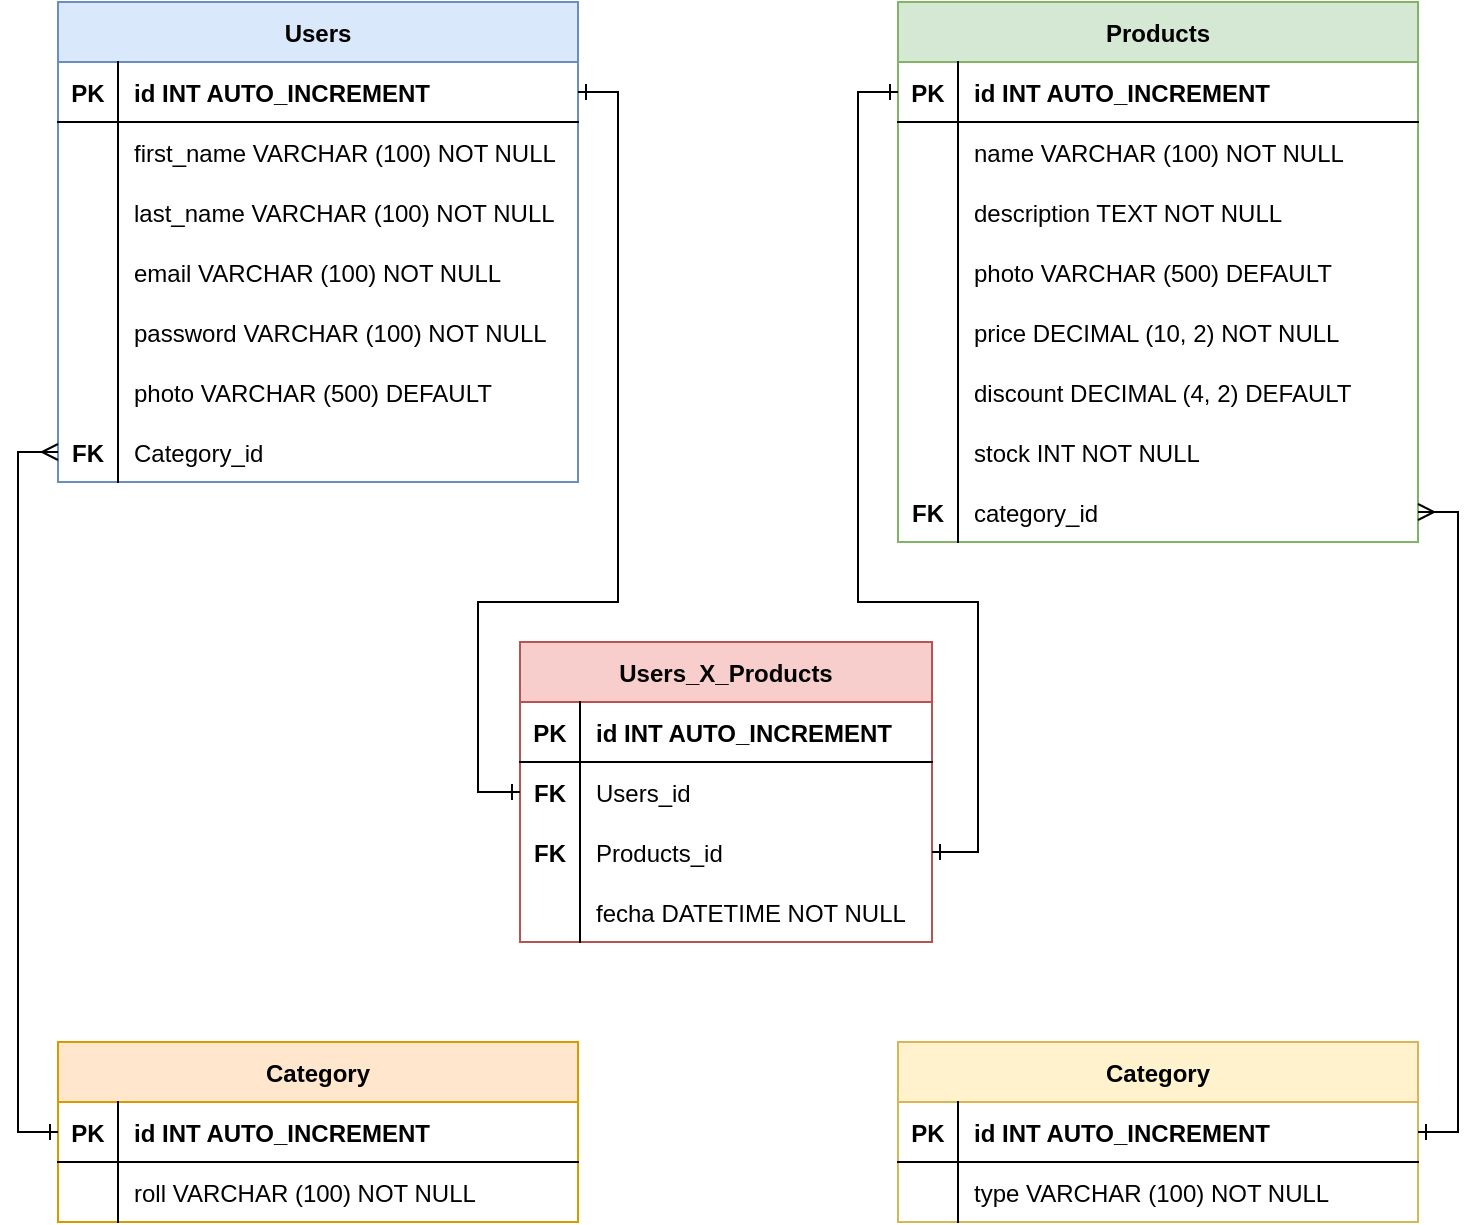 <mxfile version="20.2.3" type="device"><diagram id="cDVWKgLHbM-hVcdJHRYA" name="Página-1"><mxGraphModel dx="946" dy="529" grid="1" gridSize="10" guides="1" tooltips="1" connect="1" arrows="1" fold="1" page="1" pageScale="1" pageWidth="827" pageHeight="1169" math="0" shadow="0"><root><mxCell id="0"/><mxCell id="1" parent="0"/><mxCell id="9sgEDv21vMRp71HpCyzb-11" value="Users" style="shape=table;startSize=30;container=1;collapsible=1;childLayout=tableLayout;fixedRows=1;rowLines=0;fontStyle=1;align=center;resizeLast=1;fillColor=#dae8fc;strokeColor=#6c8ebf;" parent="1" vertex="1"><mxGeometry x="80" y="80" width="260" height="240" as="geometry"/></mxCell><mxCell id="9sgEDv21vMRp71HpCyzb-12" value="" style="shape=partialRectangle;collapsible=0;dropTarget=0;pointerEvents=0;fillColor=none;points=[[0,0.5],[1,0.5]];portConstraint=eastwest;top=0;left=0;right=0;bottom=1;" parent="9sgEDv21vMRp71HpCyzb-11" vertex="1"><mxGeometry y="30" width="260" height="30" as="geometry"/></mxCell><mxCell id="9sgEDv21vMRp71HpCyzb-13" value="PK" style="shape=partialRectangle;overflow=hidden;connectable=0;fillColor=none;top=0;left=0;bottom=0;right=0;fontStyle=1;" parent="9sgEDv21vMRp71HpCyzb-12" vertex="1"><mxGeometry width="30" height="30" as="geometry"><mxRectangle width="30" height="30" as="alternateBounds"/></mxGeometry></mxCell><mxCell id="9sgEDv21vMRp71HpCyzb-14" value="id INT AUTO_INCREMENT" style="shape=partialRectangle;overflow=hidden;connectable=0;fillColor=none;top=0;left=1;bottom=0;right=0;align=left;spacingLeft=6;fontStyle=1;" parent="9sgEDv21vMRp71HpCyzb-12" vertex="1"><mxGeometry x="30" width="230" height="30" as="geometry"><mxRectangle width="230" height="30" as="alternateBounds"/></mxGeometry></mxCell><mxCell id="9sgEDv21vMRp71HpCyzb-15" value="" style="shape=partialRectangle;collapsible=0;dropTarget=0;pointerEvents=0;fillColor=none;points=[[0,0.5],[1,0.5]];portConstraint=eastwest;top=0;left=0;right=0;bottom=0;" parent="9sgEDv21vMRp71HpCyzb-11" vertex="1"><mxGeometry y="60" width="260" height="30" as="geometry"/></mxCell><mxCell id="9sgEDv21vMRp71HpCyzb-16" value="" style="shape=partialRectangle;overflow=hidden;connectable=0;fillColor=none;top=0;left=0;bottom=0;right=0;" parent="9sgEDv21vMRp71HpCyzb-15" vertex="1"><mxGeometry width="30" height="30" as="geometry"><mxRectangle width="30" height="30" as="alternateBounds"/></mxGeometry></mxCell><mxCell id="9sgEDv21vMRp71HpCyzb-17" value="first_name VARCHAR (100) NOT NULL" style="shape=partialRectangle;overflow=hidden;connectable=0;fillColor=none;top=0;left=1;bottom=0;right=0;align=left;spacingLeft=6;" parent="9sgEDv21vMRp71HpCyzb-15" vertex="1"><mxGeometry x="30" width="230" height="30" as="geometry"><mxRectangle width="230" height="30" as="alternateBounds"/></mxGeometry></mxCell><mxCell id="9sgEDv21vMRp71HpCyzb-93" value="" style="shape=partialRectangle;collapsible=0;dropTarget=0;pointerEvents=0;fillColor=none;points=[[0,0.5],[1,0.5]];portConstraint=eastwest;top=0;left=0;right=0;bottom=0;" parent="9sgEDv21vMRp71HpCyzb-11" vertex="1"><mxGeometry y="90" width="260" height="30" as="geometry"/></mxCell><mxCell id="9sgEDv21vMRp71HpCyzb-94" value="" style="shape=partialRectangle;overflow=hidden;connectable=0;fillColor=none;top=0;left=0;bottom=0;right=0;" parent="9sgEDv21vMRp71HpCyzb-93" vertex="1"><mxGeometry width="30" height="30" as="geometry"><mxRectangle width="30" height="30" as="alternateBounds"/></mxGeometry></mxCell><mxCell id="9sgEDv21vMRp71HpCyzb-95" value="last_name VARCHAR (100) NOT NULL" style="shape=partialRectangle;overflow=hidden;connectable=0;fillColor=none;top=0;left=1;bottom=0;right=0;align=left;spacingLeft=6;" parent="9sgEDv21vMRp71HpCyzb-93" vertex="1"><mxGeometry x="30" width="230" height="30" as="geometry"><mxRectangle width="230" height="30" as="alternateBounds"/></mxGeometry></mxCell><mxCell id="9sgEDv21vMRp71HpCyzb-96" value="" style="shape=partialRectangle;collapsible=0;dropTarget=0;pointerEvents=0;fillColor=none;points=[[0,0.5],[1,0.5]];portConstraint=eastwest;top=0;left=0;right=0;bottom=0;" parent="9sgEDv21vMRp71HpCyzb-11" vertex="1"><mxGeometry y="120" width="260" height="30" as="geometry"/></mxCell><mxCell id="9sgEDv21vMRp71HpCyzb-97" value="" style="shape=partialRectangle;overflow=hidden;connectable=0;fillColor=none;top=0;left=0;bottom=0;right=0;" parent="9sgEDv21vMRp71HpCyzb-96" vertex="1"><mxGeometry width="30" height="30" as="geometry"><mxRectangle width="30" height="30" as="alternateBounds"/></mxGeometry></mxCell><mxCell id="9sgEDv21vMRp71HpCyzb-98" value="email VARCHAR (100) NOT NULL" style="shape=partialRectangle;overflow=hidden;connectable=0;fillColor=none;top=0;left=1;bottom=0;right=0;align=left;spacingLeft=6;" parent="9sgEDv21vMRp71HpCyzb-96" vertex="1"><mxGeometry x="30" width="230" height="30" as="geometry"><mxRectangle width="230" height="30" as="alternateBounds"/></mxGeometry></mxCell><mxCell id="9sgEDv21vMRp71HpCyzb-99" value="" style="shape=partialRectangle;collapsible=0;dropTarget=0;pointerEvents=0;fillColor=none;points=[[0,0.5],[1,0.5]];portConstraint=eastwest;top=0;left=0;right=0;bottom=0;" parent="9sgEDv21vMRp71HpCyzb-11" vertex="1"><mxGeometry y="150" width="260" height="30" as="geometry"/></mxCell><mxCell id="9sgEDv21vMRp71HpCyzb-100" value="" style="shape=partialRectangle;overflow=hidden;connectable=0;fillColor=none;top=0;left=0;bottom=0;right=0;" parent="9sgEDv21vMRp71HpCyzb-99" vertex="1"><mxGeometry width="30" height="30" as="geometry"><mxRectangle width="30" height="30" as="alternateBounds"/></mxGeometry></mxCell><mxCell id="9sgEDv21vMRp71HpCyzb-101" value="password VARCHAR (100) NOT NULL" style="shape=partialRectangle;overflow=hidden;connectable=0;fillColor=none;top=0;left=1;bottom=0;right=0;align=left;spacingLeft=6;" parent="9sgEDv21vMRp71HpCyzb-99" vertex="1"><mxGeometry x="30" width="230" height="30" as="geometry"><mxRectangle width="230" height="30" as="alternateBounds"/></mxGeometry></mxCell><mxCell id="9sgEDv21vMRp71HpCyzb-102" value="" style="shape=partialRectangle;collapsible=0;dropTarget=0;pointerEvents=0;fillColor=none;points=[[0,0.5],[1,0.5]];portConstraint=eastwest;top=0;left=0;right=0;bottom=0;" parent="9sgEDv21vMRp71HpCyzb-11" vertex="1"><mxGeometry y="180" width="260" height="30" as="geometry"/></mxCell><mxCell id="9sgEDv21vMRp71HpCyzb-103" value="" style="shape=partialRectangle;overflow=hidden;connectable=0;fillColor=none;top=0;left=0;bottom=0;right=0;" parent="9sgEDv21vMRp71HpCyzb-102" vertex="1"><mxGeometry width="30" height="30" as="geometry"><mxRectangle width="30" height="30" as="alternateBounds"/></mxGeometry></mxCell><mxCell id="9sgEDv21vMRp71HpCyzb-104" value="photo VARCHAR (500) DEFAULT" style="shape=partialRectangle;overflow=hidden;connectable=0;fillColor=none;top=0;left=1;bottom=0;right=0;align=left;spacingLeft=6;" parent="9sgEDv21vMRp71HpCyzb-102" vertex="1"><mxGeometry x="30" width="230" height="30" as="geometry"><mxRectangle width="230" height="30" as="alternateBounds"/></mxGeometry></mxCell><mxCell id="9sgEDv21vMRp71HpCyzb-105" value="" style="shape=partialRectangle;collapsible=0;dropTarget=0;pointerEvents=0;fillColor=none;points=[[0,0.5],[1,0.5]];portConstraint=eastwest;top=0;left=0;right=0;bottom=0;" parent="9sgEDv21vMRp71HpCyzb-11" vertex="1"><mxGeometry y="210" width="260" height="30" as="geometry"/></mxCell><mxCell id="9sgEDv21vMRp71HpCyzb-106" value="FK" style="shape=partialRectangle;overflow=hidden;connectable=0;fillColor=none;top=0;left=0;bottom=0;right=0;fontStyle=1" parent="9sgEDv21vMRp71HpCyzb-105" vertex="1"><mxGeometry width="30" height="30" as="geometry"><mxRectangle width="30" height="30" as="alternateBounds"/></mxGeometry></mxCell><mxCell id="9sgEDv21vMRp71HpCyzb-107" value="Category_id" style="shape=partialRectangle;overflow=hidden;connectable=0;fillColor=none;top=0;left=1;bottom=0;right=0;align=left;spacingLeft=6;" parent="9sgEDv21vMRp71HpCyzb-105" vertex="1"><mxGeometry x="30" width="230" height="30" as="geometry"><mxRectangle width="230" height="30" as="alternateBounds"/></mxGeometry></mxCell><mxCell id="9sgEDv21vMRp71HpCyzb-108" value="Category" style="shape=table;startSize=30;container=1;collapsible=1;childLayout=tableLayout;fixedRows=1;rowLines=0;fontStyle=1;align=center;resizeLast=1;fillColor=#ffe6cc;strokeColor=#d79b00;" parent="1" vertex="1"><mxGeometry x="80" y="600" width="260" height="90" as="geometry"/></mxCell><mxCell id="9sgEDv21vMRp71HpCyzb-109" value="" style="shape=partialRectangle;collapsible=0;dropTarget=0;pointerEvents=0;fillColor=none;points=[[0,0.5],[1,0.5]];portConstraint=eastwest;top=0;left=0;right=0;bottom=1;" parent="9sgEDv21vMRp71HpCyzb-108" vertex="1"><mxGeometry y="30" width="260" height="30" as="geometry"/></mxCell><mxCell id="9sgEDv21vMRp71HpCyzb-110" value="PK" style="shape=partialRectangle;overflow=hidden;connectable=0;fillColor=none;top=0;left=0;bottom=0;right=0;fontStyle=1;" parent="9sgEDv21vMRp71HpCyzb-109" vertex="1"><mxGeometry width="30" height="30" as="geometry"><mxRectangle width="30" height="30" as="alternateBounds"/></mxGeometry></mxCell><mxCell id="9sgEDv21vMRp71HpCyzb-111" value="id INT AUTO_INCREMENT" style="shape=partialRectangle;overflow=hidden;connectable=0;fillColor=none;top=0;left=1;bottom=0;right=0;align=left;spacingLeft=6;fontStyle=1;" parent="9sgEDv21vMRp71HpCyzb-109" vertex="1"><mxGeometry x="30" width="230" height="30" as="geometry"><mxRectangle width="230" height="30" as="alternateBounds"/></mxGeometry></mxCell><mxCell id="9sgEDv21vMRp71HpCyzb-112" value="" style="shape=partialRectangle;collapsible=0;dropTarget=0;pointerEvents=0;fillColor=none;points=[[0,0.5],[1,0.5]];portConstraint=eastwest;top=0;left=0;right=0;bottom=0;" parent="9sgEDv21vMRp71HpCyzb-108" vertex="1"><mxGeometry y="60" width="260" height="30" as="geometry"/></mxCell><mxCell id="9sgEDv21vMRp71HpCyzb-113" value="" style="shape=partialRectangle;overflow=hidden;connectable=0;fillColor=none;top=0;left=0;bottom=0;right=0;" parent="9sgEDv21vMRp71HpCyzb-112" vertex="1"><mxGeometry width="30" height="30" as="geometry"><mxRectangle width="30" height="30" as="alternateBounds"/></mxGeometry></mxCell><mxCell id="9sgEDv21vMRp71HpCyzb-114" value="roll VARCHAR (100) NOT NULL" style="shape=partialRectangle;overflow=hidden;connectable=0;fillColor=none;top=0;left=1;bottom=0;right=0;align=left;spacingLeft=6;" parent="9sgEDv21vMRp71HpCyzb-112" vertex="1"><mxGeometry x="30" width="230" height="30" as="geometry"><mxRectangle width="230" height="30" as="alternateBounds"/></mxGeometry></mxCell><mxCell id="9sgEDv21vMRp71HpCyzb-130" style="edgeStyle=none;rounded=0;orthogonalLoop=1;jettySize=auto;html=1;entryX=0;entryY=0.5;entryDx=0;entryDy=0;exitX=0;exitY=0.5;exitDx=0;exitDy=0;startArrow=ERone;startFill=0;endArrow=ERmany;endFill=0;" parent="1" source="9sgEDv21vMRp71HpCyzb-109" target="9sgEDv21vMRp71HpCyzb-105" edge="1"><mxGeometry relative="1" as="geometry"><Array as="points"><mxPoint x="60" y="645"/><mxPoint x="60" y="305"/></Array></mxGeometry></mxCell><mxCell id="9sgEDv21vMRp71HpCyzb-138" value="Category" style="shape=table;startSize=30;container=1;collapsible=1;childLayout=tableLayout;fixedRows=1;rowLines=0;fontStyle=1;align=center;resizeLast=1;fillColor=#fff2cc;strokeColor=#d6b656;" parent="1" vertex="1"><mxGeometry x="500" y="600" width="260" height="90" as="geometry"/></mxCell><mxCell id="9sgEDv21vMRp71HpCyzb-139" value="" style="shape=partialRectangle;collapsible=0;dropTarget=0;pointerEvents=0;fillColor=none;points=[[0,0.5],[1,0.5]];portConstraint=eastwest;top=0;left=0;right=0;bottom=1;" parent="9sgEDv21vMRp71HpCyzb-138" vertex="1"><mxGeometry y="30" width="260" height="30" as="geometry"/></mxCell><mxCell id="9sgEDv21vMRp71HpCyzb-140" value="PK" style="shape=partialRectangle;overflow=hidden;connectable=0;fillColor=none;top=0;left=0;bottom=0;right=0;fontStyle=1;" parent="9sgEDv21vMRp71HpCyzb-139" vertex="1"><mxGeometry width="30" height="30" as="geometry"><mxRectangle width="30" height="30" as="alternateBounds"/></mxGeometry></mxCell><mxCell id="9sgEDv21vMRp71HpCyzb-141" value="id INT AUTO_INCREMENT" style="shape=partialRectangle;overflow=hidden;connectable=0;fillColor=none;top=0;left=1;bottom=0;right=0;align=left;spacingLeft=6;fontStyle=1;" parent="9sgEDv21vMRp71HpCyzb-139" vertex="1"><mxGeometry x="30" width="230" height="30" as="geometry"><mxRectangle width="230" height="30" as="alternateBounds"/></mxGeometry></mxCell><mxCell id="9sgEDv21vMRp71HpCyzb-142" value="" style="shape=partialRectangle;collapsible=0;dropTarget=0;pointerEvents=0;fillColor=none;points=[[0,0.5],[1,0.5]];portConstraint=eastwest;top=0;left=0;right=0;bottom=0;" parent="9sgEDv21vMRp71HpCyzb-138" vertex="1"><mxGeometry y="60" width="260" height="30" as="geometry"/></mxCell><mxCell id="9sgEDv21vMRp71HpCyzb-143" value="" style="shape=partialRectangle;overflow=hidden;connectable=0;fillColor=none;top=0;left=0;bottom=0;right=0;" parent="9sgEDv21vMRp71HpCyzb-142" vertex="1"><mxGeometry width="30" height="30" as="geometry"><mxRectangle width="30" height="30" as="alternateBounds"/></mxGeometry></mxCell><mxCell id="9sgEDv21vMRp71HpCyzb-144" value="type VARCHAR (100) NOT NULL" style="shape=partialRectangle;overflow=hidden;connectable=0;fillColor=none;top=0;left=1;bottom=0;right=0;align=left;spacingLeft=6;" parent="9sgEDv21vMRp71HpCyzb-142" vertex="1"><mxGeometry x="30" width="230" height="30" as="geometry"><mxRectangle width="230" height="30" as="alternateBounds"/></mxGeometry></mxCell><mxCell id="9sgEDv21vMRp71HpCyzb-145" value="Products" style="shape=table;startSize=30;container=1;collapsible=1;childLayout=tableLayout;fixedRows=1;rowLines=0;fontStyle=1;align=center;resizeLast=1;fillColor=#d5e8d4;strokeColor=#82b366;" parent="1" vertex="1"><mxGeometry x="500" y="80" width="260" height="270" as="geometry"/></mxCell><mxCell id="9sgEDv21vMRp71HpCyzb-146" value="" style="shape=partialRectangle;collapsible=0;dropTarget=0;pointerEvents=0;fillColor=none;points=[[0,0.5],[1,0.5]];portConstraint=eastwest;top=0;left=0;right=0;bottom=1;" parent="9sgEDv21vMRp71HpCyzb-145" vertex="1"><mxGeometry y="30" width="260" height="30" as="geometry"/></mxCell><mxCell id="9sgEDv21vMRp71HpCyzb-147" value="PK" style="shape=partialRectangle;overflow=hidden;connectable=0;fillColor=none;top=0;left=0;bottom=0;right=0;fontStyle=1;" parent="9sgEDv21vMRp71HpCyzb-146" vertex="1"><mxGeometry width="30" height="30" as="geometry"><mxRectangle width="30" height="30" as="alternateBounds"/></mxGeometry></mxCell><mxCell id="9sgEDv21vMRp71HpCyzb-148" value="id INT AUTO_INCREMENT" style="shape=partialRectangle;overflow=hidden;connectable=0;fillColor=none;top=0;left=1;bottom=0;right=0;align=left;spacingLeft=6;fontStyle=1;" parent="9sgEDv21vMRp71HpCyzb-146" vertex="1"><mxGeometry x="30" width="230" height="30" as="geometry"><mxRectangle width="230" height="30" as="alternateBounds"/></mxGeometry></mxCell><mxCell id="9sgEDv21vMRp71HpCyzb-149" value="" style="shape=partialRectangle;collapsible=0;dropTarget=0;pointerEvents=0;fillColor=none;points=[[0,0.5],[1,0.5]];portConstraint=eastwest;top=0;left=0;right=0;bottom=0;" parent="9sgEDv21vMRp71HpCyzb-145" vertex="1"><mxGeometry y="60" width="260" height="30" as="geometry"/></mxCell><mxCell id="9sgEDv21vMRp71HpCyzb-150" value="" style="shape=partialRectangle;overflow=hidden;connectable=0;fillColor=none;top=0;left=0;bottom=0;right=0;" parent="9sgEDv21vMRp71HpCyzb-149" vertex="1"><mxGeometry width="30" height="30" as="geometry"><mxRectangle width="30" height="30" as="alternateBounds"/></mxGeometry></mxCell><mxCell id="9sgEDv21vMRp71HpCyzb-151" value="name VARCHAR (100) NOT NULL" style="shape=partialRectangle;overflow=hidden;connectable=0;fillColor=none;top=0;left=1;bottom=0;right=0;align=left;spacingLeft=6;" parent="9sgEDv21vMRp71HpCyzb-149" vertex="1"><mxGeometry x="30" width="230" height="30" as="geometry"><mxRectangle width="230" height="30" as="alternateBounds"/></mxGeometry></mxCell><mxCell id="9sgEDv21vMRp71HpCyzb-152" value="" style="shape=partialRectangle;collapsible=0;dropTarget=0;pointerEvents=0;fillColor=none;points=[[0,0.5],[1,0.5]];portConstraint=eastwest;top=0;left=0;right=0;bottom=0;" parent="9sgEDv21vMRp71HpCyzb-145" vertex="1"><mxGeometry y="90" width="260" height="30" as="geometry"/></mxCell><mxCell id="9sgEDv21vMRp71HpCyzb-153" value="" style="shape=partialRectangle;overflow=hidden;connectable=0;fillColor=none;top=0;left=0;bottom=0;right=0;" parent="9sgEDv21vMRp71HpCyzb-152" vertex="1"><mxGeometry width="30" height="30" as="geometry"><mxRectangle width="30" height="30" as="alternateBounds"/></mxGeometry></mxCell><mxCell id="9sgEDv21vMRp71HpCyzb-154" value="description TEXT NOT NULL" style="shape=partialRectangle;overflow=hidden;connectable=0;fillColor=none;top=0;left=1;bottom=0;right=0;align=left;spacingLeft=6;" parent="9sgEDv21vMRp71HpCyzb-152" vertex="1"><mxGeometry x="30" width="230" height="30" as="geometry"><mxRectangle width="230" height="30" as="alternateBounds"/></mxGeometry></mxCell><mxCell id="9sgEDv21vMRp71HpCyzb-155" value="" style="shape=partialRectangle;collapsible=0;dropTarget=0;pointerEvents=0;fillColor=none;points=[[0,0.5],[1,0.5]];portConstraint=eastwest;top=0;left=0;right=0;bottom=0;" parent="9sgEDv21vMRp71HpCyzb-145" vertex="1"><mxGeometry y="120" width="260" height="30" as="geometry"/></mxCell><mxCell id="9sgEDv21vMRp71HpCyzb-156" value="" style="shape=partialRectangle;overflow=hidden;connectable=0;fillColor=none;top=0;left=0;bottom=0;right=0;" parent="9sgEDv21vMRp71HpCyzb-155" vertex="1"><mxGeometry width="30" height="30" as="geometry"><mxRectangle width="30" height="30" as="alternateBounds"/></mxGeometry></mxCell><mxCell id="9sgEDv21vMRp71HpCyzb-157" value="photo VARCHAR (500) DEFAULT" style="shape=partialRectangle;overflow=hidden;connectable=0;fillColor=none;top=0;left=1;bottom=0;right=0;align=left;spacingLeft=6;" parent="9sgEDv21vMRp71HpCyzb-155" vertex="1"><mxGeometry x="30" width="230" height="30" as="geometry"><mxRectangle width="230" height="30" as="alternateBounds"/></mxGeometry></mxCell><mxCell id="9sgEDv21vMRp71HpCyzb-158" value="" style="shape=partialRectangle;collapsible=0;dropTarget=0;pointerEvents=0;fillColor=none;points=[[0,0.5],[1,0.5]];portConstraint=eastwest;top=0;left=0;right=0;bottom=0;" parent="9sgEDv21vMRp71HpCyzb-145" vertex="1"><mxGeometry y="150" width="260" height="30" as="geometry"/></mxCell><mxCell id="9sgEDv21vMRp71HpCyzb-159" value="" style="shape=partialRectangle;overflow=hidden;connectable=0;fillColor=none;top=0;left=0;bottom=0;right=0;" parent="9sgEDv21vMRp71HpCyzb-158" vertex="1"><mxGeometry width="30" height="30" as="geometry"><mxRectangle width="30" height="30" as="alternateBounds"/></mxGeometry></mxCell><mxCell id="9sgEDv21vMRp71HpCyzb-160" value="price DECIMAL (10, 2) NOT NULL" style="shape=partialRectangle;overflow=hidden;connectable=0;fillColor=none;top=0;left=1;bottom=0;right=0;align=left;spacingLeft=6;" parent="9sgEDv21vMRp71HpCyzb-158" vertex="1"><mxGeometry x="30" width="230" height="30" as="geometry"><mxRectangle width="230" height="30" as="alternateBounds"/></mxGeometry></mxCell><mxCell id="9sgEDv21vMRp71HpCyzb-161" value="" style="shape=partialRectangle;collapsible=0;dropTarget=0;pointerEvents=0;fillColor=none;points=[[0,0.5],[1,0.5]];portConstraint=eastwest;top=0;left=0;right=0;bottom=0;" parent="9sgEDv21vMRp71HpCyzb-145" vertex="1"><mxGeometry y="180" width="260" height="30" as="geometry"/></mxCell><mxCell id="9sgEDv21vMRp71HpCyzb-162" value="" style="shape=partialRectangle;overflow=hidden;connectable=0;fillColor=none;top=0;left=0;bottom=0;right=0;" parent="9sgEDv21vMRp71HpCyzb-161" vertex="1"><mxGeometry width="30" height="30" as="geometry"><mxRectangle width="30" height="30" as="alternateBounds"/></mxGeometry></mxCell><mxCell id="9sgEDv21vMRp71HpCyzb-163" value="discount DECIMAL (4, 2) DEFAULT" style="shape=partialRectangle;overflow=hidden;connectable=0;fillColor=none;top=0;left=1;bottom=0;right=0;align=left;spacingLeft=6;" parent="9sgEDv21vMRp71HpCyzb-161" vertex="1"><mxGeometry x="30" width="230" height="30" as="geometry"><mxRectangle width="230" height="30" as="alternateBounds"/></mxGeometry></mxCell><mxCell id="9sgEDv21vMRp71HpCyzb-184" value="" style="shape=partialRectangle;collapsible=0;dropTarget=0;pointerEvents=0;fillColor=none;points=[[0,0.5],[1,0.5]];portConstraint=eastwest;top=0;left=0;right=0;bottom=0;" parent="9sgEDv21vMRp71HpCyzb-145" vertex="1"><mxGeometry y="210" width="260" height="30" as="geometry"/></mxCell><mxCell id="9sgEDv21vMRp71HpCyzb-185" value="" style="shape=partialRectangle;overflow=hidden;connectable=0;fillColor=none;top=0;left=0;bottom=0;right=0;" parent="9sgEDv21vMRp71HpCyzb-184" vertex="1"><mxGeometry width="30" height="30" as="geometry"><mxRectangle width="30" height="30" as="alternateBounds"/></mxGeometry></mxCell><mxCell id="9sgEDv21vMRp71HpCyzb-186" value="stock INT NOT NULL" style="shape=partialRectangle;overflow=hidden;connectable=0;fillColor=none;top=0;left=1;bottom=0;right=0;align=left;spacingLeft=6;" parent="9sgEDv21vMRp71HpCyzb-184" vertex="1"><mxGeometry x="30" width="230" height="30" as="geometry"><mxRectangle width="230" height="30" as="alternateBounds"/></mxGeometry></mxCell><mxCell id="9sgEDv21vMRp71HpCyzb-164" value="" style="shape=partialRectangle;collapsible=0;dropTarget=0;pointerEvents=0;fillColor=none;points=[[0,0.5],[1,0.5]];portConstraint=eastwest;top=0;left=0;right=0;bottom=0;" parent="9sgEDv21vMRp71HpCyzb-145" vertex="1"><mxGeometry y="240" width="260" height="30" as="geometry"/></mxCell><mxCell id="9sgEDv21vMRp71HpCyzb-165" value="FK" style="shape=partialRectangle;overflow=hidden;connectable=0;fillColor=none;top=0;left=0;bottom=0;right=0;fontStyle=1" parent="9sgEDv21vMRp71HpCyzb-164" vertex="1"><mxGeometry width="30" height="30" as="geometry"><mxRectangle width="30" height="30" as="alternateBounds"/></mxGeometry></mxCell><mxCell id="9sgEDv21vMRp71HpCyzb-166" value="category_id" style="shape=partialRectangle;overflow=hidden;connectable=0;fillColor=none;top=0;left=1;bottom=0;right=0;align=left;spacingLeft=6;" parent="9sgEDv21vMRp71HpCyzb-164" vertex="1"><mxGeometry x="30" width="230" height="30" as="geometry"><mxRectangle width="230" height="30" as="alternateBounds"/></mxGeometry></mxCell><mxCell id="9sgEDv21vMRp71HpCyzb-167" value="Users_X_Products" style="shape=table;startSize=30;container=1;collapsible=1;childLayout=tableLayout;fixedRows=1;rowLines=0;fontStyle=1;align=center;resizeLast=1;fillColor=#f8cecc;strokeColor=#b85450;" parent="1" vertex="1"><mxGeometry x="311" y="400" width="206" height="150" as="geometry"/></mxCell><mxCell id="9sgEDv21vMRp71HpCyzb-168" value="" style="shape=partialRectangle;collapsible=0;dropTarget=0;pointerEvents=0;fillColor=none;points=[[0,0.5],[1,0.5]];portConstraint=eastwest;top=0;left=0;right=0;bottom=1;" parent="9sgEDv21vMRp71HpCyzb-167" vertex="1"><mxGeometry y="30" width="206" height="30" as="geometry"/></mxCell><mxCell id="9sgEDv21vMRp71HpCyzb-169" value="PK" style="shape=partialRectangle;overflow=hidden;connectable=0;fillColor=none;top=0;left=0;bottom=0;right=0;fontStyle=1;" parent="9sgEDv21vMRp71HpCyzb-168" vertex="1"><mxGeometry width="30" height="30" as="geometry"><mxRectangle width="30" height="30" as="alternateBounds"/></mxGeometry></mxCell><mxCell id="9sgEDv21vMRp71HpCyzb-170" value="id INT AUTO_INCREMENT" style="shape=partialRectangle;overflow=hidden;connectable=0;fillColor=none;top=0;left=1;bottom=0;right=0;align=left;spacingLeft=6;fontStyle=1;" parent="9sgEDv21vMRp71HpCyzb-168" vertex="1"><mxGeometry x="30" width="176" height="30" as="geometry"><mxRectangle width="176" height="30" as="alternateBounds"/></mxGeometry></mxCell><mxCell id="9sgEDv21vMRp71HpCyzb-171" value="" style="shape=partialRectangle;collapsible=0;dropTarget=0;pointerEvents=0;fillColor=none;points=[[0,0.5],[1,0.5]];portConstraint=eastwest;top=0;left=0;right=0;bottom=0;" parent="9sgEDv21vMRp71HpCyzb-167" vertex="1"><mxGeometry y="60" width="206" height="30" as="geometry"/></mxCell><mxCell id="9sgEDv21vMRp71HpCyzb-172" value="FK" style="shape=partialRectangle;overflow=hidden;connectable=0;fillColor=none;top=0;left=0;bottom=0;right=0;fontStyle=1" parent="9sgEDv21vMRp71HpCyzb-171" vertex="1"><mxGeometry width="30" height="30" as="geometry"><mxRectangle width="30" height="30" as="alternateBounds"/></mxGeometry></mxCell><mxCell id="9sgEDv21vMRp71HpCyzb-173" value="Users_id" style="shape=partialRectangle;overflow=hidden;connectable=0;fillColor=none;top=0;left=1;bottom=0;right=0;align=left;spacingLeft=6;" parent="9sgEDv21vMRp71HpCyzb-171" vertex="1"><mxGeometry x="30" width="176" height="30" as="geometry"><mxRectangle width="176" height="30" as="alternateBounds"/></mxGeometry></mxCell><mxCell id="9sgEDv21vMRp71HpCyzb-174" value="" style="shape=partialRectangle;collapsible=0;dropTarget=0;pointerEvents=0;fillColor=none;points=[[0,0.5],[1,0.5]];portConstraint=eastwest;top=0;left=0;right=0;bottom=0;" parent="9sgEDv21vMRp71HpCyzb-167" vertex="1"><mxGeometry y="90" width="206" height="30" as="geometry"/></mxCell><mxCell id="9sgEDv21vMRp71HpCyzb-175" value="FK" style="shape=partialRectangle;overflow=hidden;connectable=0;fillColor=none;top=0;left=0;bottom=0;right=0;fontStyle=1" parent="9sgEDv21vMRp71HpCyzb-174" vertex="1"><mxGeometry width="30" height="30" as="geometry"><mxRectangle width="30" height="30" as="alternateBounds"/></mxGeometry></mxCell><mxCell id="9sgEDv21vMRp71HpCyzb-176" value="Products_id" style="shape=partialRectangle;overflow=hidden;connectable=0;fillColor=none;top=0;left=1;bottom=0;right=0;align=left;spacingLeft=6;" parent="9sgEDv21vMRp71HpCyzb-174" vertex="1"><mxGeometry x="30" width="176" height="30" as="geometry"><mxRectangle width="176" height="30" as="alternateBounds"/></mxGeometry></mxCell><mxCell id="9sgEDv21vMRp71HpCyzb-177" value="" style="shape=partialRectangle;collapsible=0;dropTarget=0;pointerEvents=0;fillColor=none;points=[[0,0.5],[1,0.5]];portConstraint=eastwest;top=0;left=0;right=0;bottom=0;" parent="9sgEDv21vMRp71HpCyzb-167" vertex="1"><mxGeometry y="120" width="206" height="30" as="geometry"/></mxCell><mxCell id="9sgEDv21vMRp71HpCyzb-178" value="" style="shape=partialRectangle;overflow=hidden;connectable=0;fillColor=none;top=0;left=0;bottom=0;right=0;" parent="9sgEDv21vMRp71HpCyzb-177" vertex="1"><mxGeometry width="30" height="30" as="geometry"><mxRectangle width="30" height="30" as="alternateBounds"/></mxGeometry></mxCell><mxCell id="9sgEDv21vMRp71HpCyzb-179" value="fecha DATETIME NOT NULL" style="shape=partialRectangle;overflow=hidden;connectable=0;fillColor=none;top=0;left=1;bottom=0;right=0;align=left;spacingLeft=6;" parent="9sgEDv21vMRp71HpCyzb-177" vertex="1"><mxGeometry x="30" width="176" height="30" as="geometry"><mxRectangle width="176" height="30" as="alternateBounds"/></mxGeometry></mxCell><mxCell id="9sgEDv21vMRp71HpCyzb-181" style="edgeStyle=none;rounded=0;orthogonalLoop=1;jettySize=auto;html=1;entryX=1;entryY=0.5;entryDx=0;entryDy=0;startArrow=ERone;startFill=0;endArrow=ERone;endFill=0;exitX=0;exitY=0.5;exitDx=0;exitDy=0;" parent="1" source="9sgEDv21vMRp71HpCyzb-171" target="9sgEDv21vMRp71HpCyzb-12" edge="1"><mxGeometry relative="1" as="geometry"><Array as="points"><mxPoint x="290" y="475"/><mxPoint x="290" y="380"/><mxPoint x="360" y="380"/><mxPoint x="360" y="240"/><mxPoint x="360" y="125"/></Array></mxGeometry></mxCell><mxCell id="9sgEDv21vMRp71HpCyzb-182" style="edgeStyle=none;rounded=0;orthogonalLoop=1;jettySize=auto;html=1;entryX=1;entryY=0.5;entryDx=0;entryDy=0;startArrow=ERone;startFill=0;endArrow=ERmany;endFill=0;exitX=1;exitY=0.5;exitDx=0;exitDy=0;" parent="1" source="9sgEDv21vMRp71HpCyzb-139" target="9sgEDv21vMRp71HpCyzb-164" edge="1"><mxGeometry relative="1" as="geometry"><Array as="points"><mxPoint x="780" y="645"/><mxPoint x="780" y="335"/></Array></mxGeometry></mxCell><mxCell id="9sgEDv21vMRp71HpCyzb-183" style="edgeStyle=none;rounded=0;orthogonalLoop=1;jettySize=auto;html=1;entryX=0;entryY=0.5;entryDx=0;entryDy=0;startArrow=ERone;startFill=0;endArrow=ERone;endFill=0;exitX=1;exitY=0.5;exitDx=0;exitDy=0;" parent="1" source="9sgEDv21vMRp71HpCyzb-174" target="9sgEDv21vMRp71HpCyzb-146" edge="1"><mxGeometry relative="1" as="geometry"><Array as="points"><mxPoint x="540" y="505"/><mxPoint x="540" y="380"/><mxPoint x="480" y="380"/><mxPoint x="480" y="125"/></Array></mxGeometry></mxCell></root></mxGraphModel></diagram></mxfile>